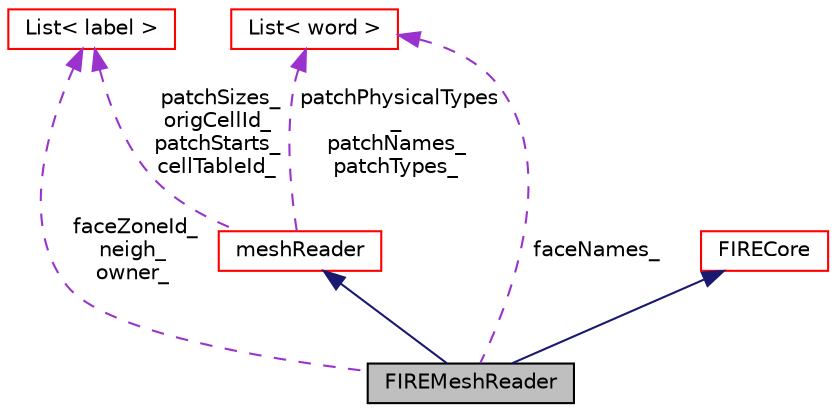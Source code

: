 digraph "FIREMeshReader"
{
  bgcolor="transparent";
  edge [fontname="Helvetica",fontsize="10",labelfontname="Helvetica",labelfontsize="10"];
  node [fontname="Helvetica",fontsize="10",shape=record];
  Node1 [label="FIREMeshReader",height=0.2,width=0.4,color="black", fillcolor="grey75", style="filled" fontcolor="black"];
  Node2 -> Node1 [dir="back",color="midnightblue",fontsize="10",style="solid",fontname="Helvetica"];
  Node2 [label="meshReader",height=0.2,width=0.4,color="red",URL="$classFoam_1_1meshReader.html",tooltip="This class supports creating polyMeshes with baffles. "];
  Node3 -> Node2 [dir="back",color="darkorchid3",fontsize="10",style="dashed",label=" patchSizes_\norigCellId_\npatchStarts_\ncellTableId_" ,fontname="Helvetica"];
  Node3 [label="List\< label \>",height=0.2,width=0.4,color="red",URL="$classFoam_1_1List.html"];
  Node4 -> Node2 [dir="back",color="darkorchid3",fontsize="10",style="dashed",label=" patchPhysicalTypes\l_\npatchNames_\npatchTypes_" ,fontname="Helvetica"];
  Node4 [label="List\< word \>",height=0.2,width=0.4,color="red",URL="$classFoam_1_1List.html"];
  Node5 -> Node1 [dir="back",color="midnightblue",fontsize="10",style="solid",fontname="Helvetica"];
  Node5 [label="FIRECore",height=0.2,width=0.4,color="red",URL="$classFoam_1_1fileFormats_1_1FIRECore.html",tooltip="Core routines used when reading/writing AVL/FIRE files. "];
  Node3 -> Node1 [dir="back",color="darkorchid3",fontsize="10",style="dashed",label=" faceZoneId_\nneigh_\nowner_" ,fontname="Helvetica"];
  Node4 -> Node1 [dir="back",color="darkorchid3",fontsize="10",style="dashed",label=" faceNames_" ,fontname="Helvetica"];
}
